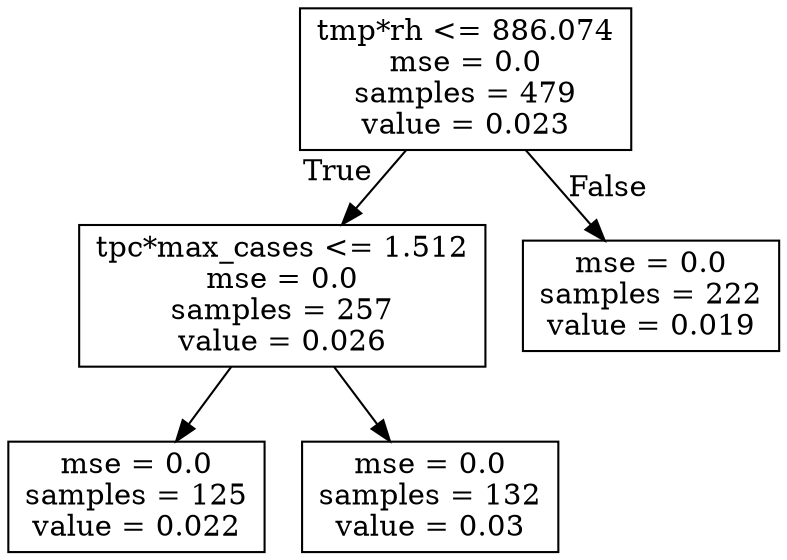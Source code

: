 digraph Tree {
node [shape=box] ;
0 [label="tmp*rh <= 886.074\nmse = 0.0\nsamples = 479\nvalue = 0.023"] ;
1 [label="tpc*max_cases <= 1.512\nmse = 0.0\nsamples = 257\nvalue = 0.026"] ;
0 -> 1 [labeldistance=2.5, labelangle=45, headlabel="True"] ;
2 [label="mse = 0.0\nsamples = 125\nvalue = 0.022"] ;
1 -> 2 ;
3 [label="mse = 0.0\nsamples = 132\nvalue = 0.03"] ;
1 -> 3 ;
4 [label="mse = 0.0\nsamples = 222\nvalue = 0.019"] ;
0 -> 4 [labeldistance=2.5, labelangle=-45, headlabel="False"] ;
}